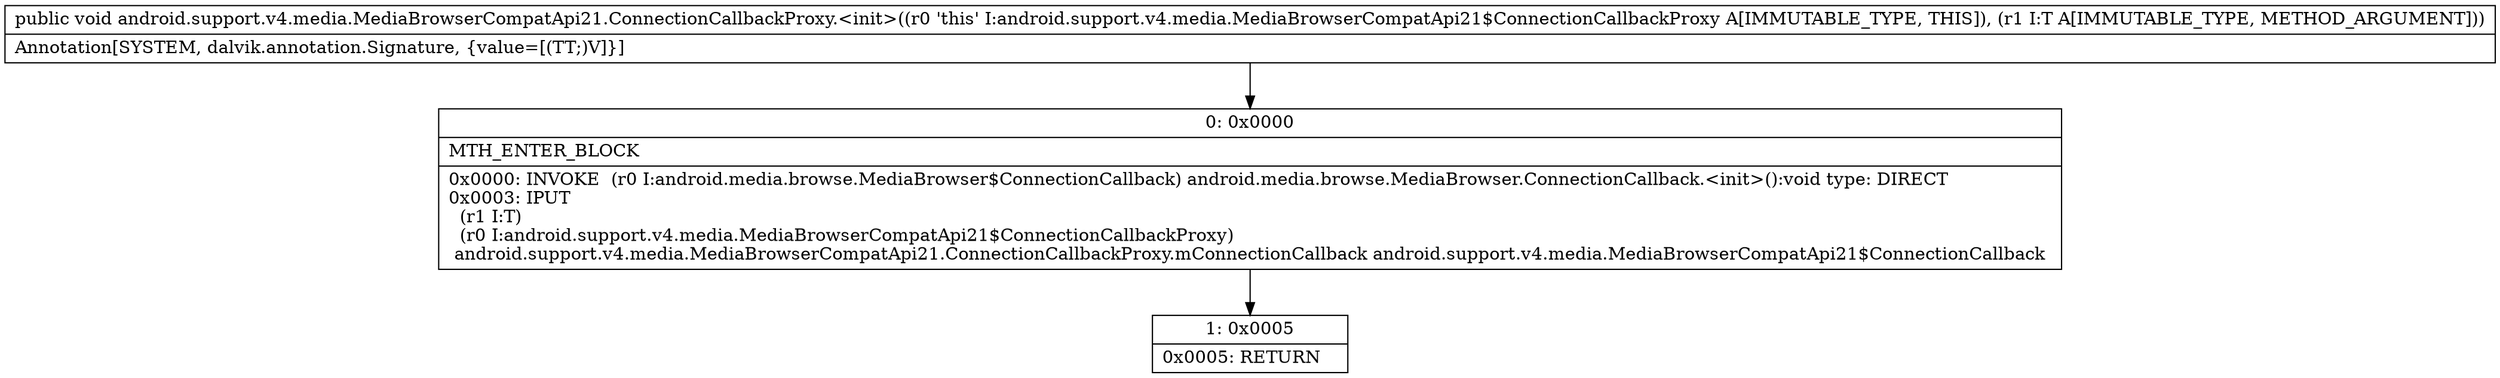 digraph "CFG forandroid.support.v4.media.MediaBrowserCompatApi21.ConnectionCallbackProxy.\<init\>(Landroid\/support\/v4\/media\/MediaBrowserCompatApi21$ConnectionCallback;)V" {
Node_0 [shape=record,label="{0\:\ 0x0000|MTH_ENTER_BLOCK\l|0x0000: INVOKE  (r0 I:android.media.browse.MediaBrowser$ConnectionCallback) android.media.browse.MediaBrowser.ConnectionCallback.\<init\>():void type: DIRECT \l0x0003: IPUT  \l  (r1 I:T)\l  (r0 I:android.support.v4.media.MediaBrowserCompatApi21$ConnectionCallbackProxy)\l android.support.v4.media.MediaBrowserCompatApi21.ConnectionCallbackProxy.mConnectionCallback android.support.v4.media.MediaBrowserCompatApi21$ConnectionCallback \l}"];
Node_1 [shape=record,label="{1\:\ 0x0005|0x0005: RETURN   \l}"];
MethodNode[shape=record,label="{public void android.support.v4.media.MediaBrowserCompatApi21.ConnectionCallbackProxy.\<init\>((r0 'this' I:android.support.v4.media.MediaBrowserCompatApi21$ConnectionCallbackProxy A[IMMUTABLE_TYPE, THIS]), (r1 I:T A[IMMUTABLE_TYPE, METHOD_ARGUMENT]))  | Annotation[SYSTEM, dalvik.annotation.Signature, \{value=[(TT;)V]\}]\l}"];
MethodNode -> Node_0;
Node_0 -> Node_1;
}

